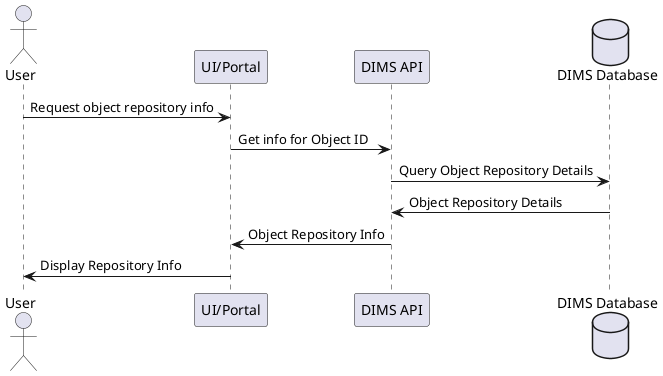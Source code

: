 @startuml
actor User
participant "UI/Portal" as UI
participant "DIMS API" as API
database "DIMS Database" as DB

User -> UI: Request object repository info
UI -> API: Get info for Object ID
API -> DB: Query Object Repository Details
DB -> API: Object Repository Details
API -> UI: Object Repository Info
UI -> User: Display Repository Info

@enduml